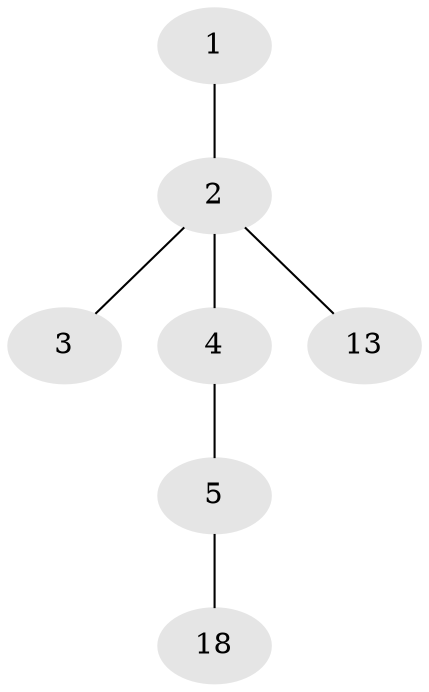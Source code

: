 // Generated by graph-tools (version 1.1) at 2025/46/02/15/25 05:46:28]
// undirected, 7 vertices, 6 edges
graph export_dot {
graph [start="1"]
  node [color=gray90,style=filled];
  1 [super="+9+19"];
  2 [super="+15"];
  3 [super="+11+14+15+17"];
  4 [super="+8"];
  5 [super="+6+7+10"];
  13 [super="+12+16+20"];
  18 [super="+6+16"];
  1 -- 2;
  2 -- 3;
  2 -- 4;
  2 -- 13;
  4 -- 5;
  5 -- 18;
}
